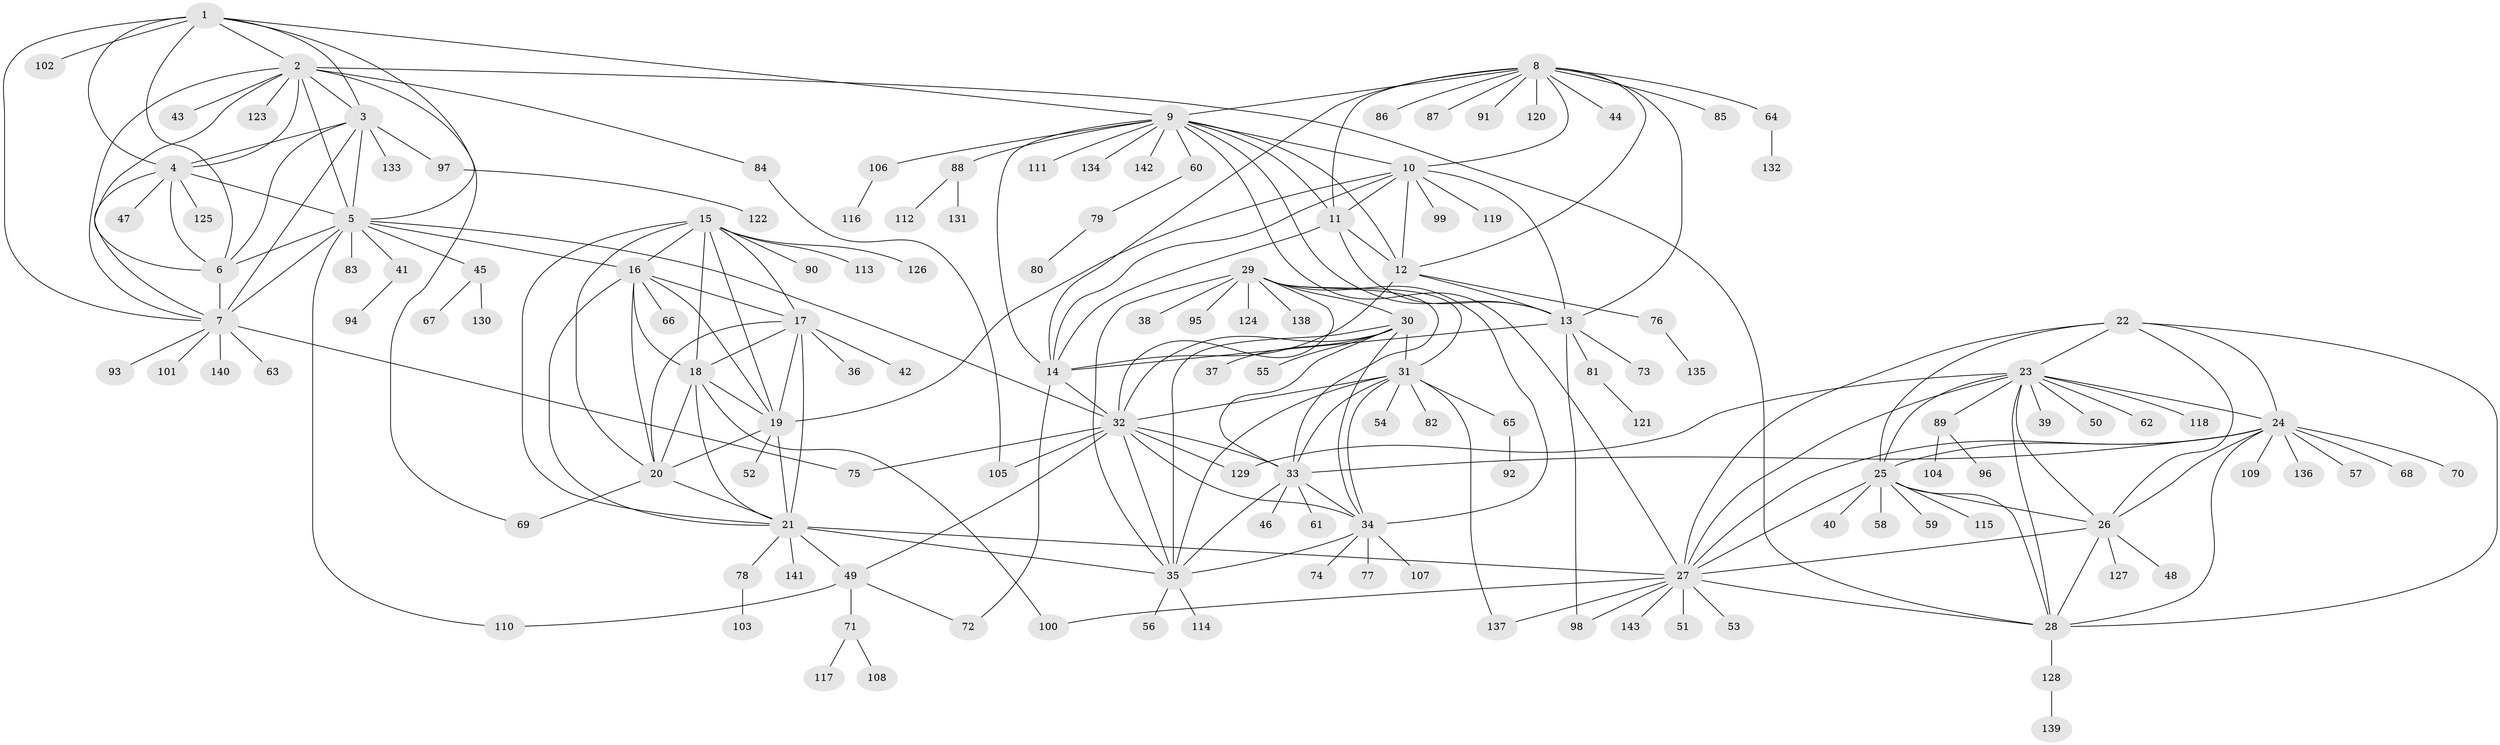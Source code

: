 // coarse degree distribution, {7: 0.1388888888888889, 9: 0.027777777777777776, 11: 0.027777777777777776, 6: 0.05555555555555555, 8: 0.041666666666666664, 5: 0.041666666666666664, 12: 0.027777777777777776, 13: 0.013888888888888888, 1: 0.4722222222222222, 2: 0.1527777777777778}
// Generated by graph-tools (version 1.1) at 2025/52/03/04/25 22:52:41]
// undirected, 143 vertices, 233 edges
graph export_dot {
  node [color=gray90,style=filled];
  1;
  2;
  3;
  4;
  5;
  6;
  7;
  8;
  9;
  10;
  11;
  12;
  13;
  14;
  15;
  16;
  17;
  18;
  19;
  20;
  21;
  22;
  23;
  24;
  25;
  26;
  27;
  28;
  29;
  30;
  31;
  32;
  33;
  34;
  35;
  36;
  37;
  38;
  39;
  40;
  41;
  42;
  43;
  44;
  45;
  46;
  47;
  48;
  49;
  50;
  51;
  52;
  53;
  54;
  55;
  56;
  57;
  58;
  59;
  60;
  61;
  62;
  63;
  64;
  65;
  66;
  67;
  68;
  69;
  70;
  71;
  72;
  73;
  74;
  75;
  76;
  77;
  78;
  79;
  80;
  81;
  82;
  83;
  84;
  85;
  86;
  87;
  88;
  89;
  90;
  91;
  92;
  93;
  94;
  95;
  96;
  97;
  98;
  99;
  100;
  101;
  102;
  103;
  104;
  105;
  106;
  107;
  108;
  109;
  110;
  111;
  112;
  113;
  114;
  115;
  116;
  117;
  118;
  119;
  120;
  121;
  122;
  123;
  124;
  125;
  126;
  127;
  128;
  129;
  130;
  131;
  132;
  133;
  134;
  135;
  136;
  137;
  138;
  139;
  140;
  141;
  142;
  143;
  1 -- 2;
  1 -- 3;
  1 -- 4;
  1 -- 5;
  1 -- 6;
  1 -- 7;
  1 -- 9;
  1 -- 102;
  2 -- 3;
  2 -- 4;
  2 -- 5;
  2 -- 6;
  2 -- 7;
  2 -- 28;
  2 -- 43;
  2 -- 69;
  2 -- 84;
  2 -- 123;
  3 -- 4;
  3 -- 5;
  3 -- 6;
  3 -- 7;
  3 -- 97;
  3 -- 133;
  4 -- 5;
  4 -- 6;
  4 -- 7;
  4 -- 47;
  4 -- 125;
  5 -- 6;
  5 -- 7;
  5 -- 16;
  5 -- 32;
  5 -- 41;
  5 -- 45;
  5 -- 83;
  5 -- 110;
  6 -- 7;
  7 -- 63;
  7 -- 75;
  7 -- 93;
  7 -- 101;
  7 -- 140;
  8 -- 9;
  8 -- 10;
  8 -- 11;
  8 -- 12;
  8 -- 13;
  8 -- 14;
  8 -- 44;
  8 -- 64;
  8 -- 85;
  8 -- 86;
  8 -- 87;
  8 -- 91;
  8 -- 120;
  9 -- 10;
  9 -- 11;
  9 -- 12;
  9 -- 13;
  9 -- 14;
  9 -- 27;
  9 -- 60;
  9 -- 88;
  9 -- 106;
  9 -- 111;
  9 -- 134;
  9 -- 142;
  10 -- 11;
  10 -- 12;
  10 -- 13;
  10 -- 14;
  10 -- 19;
  10 -- 99;
  10 -- 119;
  11 -- 12;
  11 -- 13;
  11 -- 14;
  12 -- 13;
  12 -- 14;
  12 -- 76;
  13 -- 14;
  13 -- 73;
  13 -- 81;
  13 -- 98;
  14 -- 32;
  14 -- 72;
  15 -- 16;
  15 -- 17;
  15 -- 18;
  15 -- 19;
  15 -- 20;
  15 -- 21;
  15 -- 90;
  15 -- 113;
  15 -- 126;
  16 -- 17;
  16 -- 18;
  16 -- 19;
  16 -- 20;
  16 -- 21;
  16 -- 66;
  17 -- 18;
  17 -- 19;
  17 -- 20;
  17 -- 21;
  17 -- 36;
  17 -- 42;
  18 -- 19;
  18 -- 20;
  18 -- 21;
  18 -- 100;
  19 -- 20;
  19 -- 21;
  19 -- 52;
  20 -- 21;
  20 -- 69;
  21 -- 27;
  21 -- 35;
  21 -- 49;
  21 -- 78;
  21 -- 141;
  22 -- 23;
  22 -- 24;
  22 -- 25;
  22 -- 26;
  22 -- 27;
  22 -- 28;
  23 -- 24;
  23 -- 25;
  23 -- 26;
  23 -- 27;
  23 -- 28;
  23 -- 39;
  23 -- 50;
  23 -- 62;
  23 -- 89;
  23 -- 118;
  23 -- 129;
  24 -- 25;
  24 -- 26;
  24 -- 27;
  24 -- 28;
  24 -- 33;
  24 -- 57;
  24 -- 68;
  24 -- 70;
  24 -- 109;
  24 -- 136;
  25 -- 26;
  25 -- 27;
  25 -- 28;
  25 -- 40;
  25 -- 58;
  25 -- 59;
  25 -- 115;
  26 -- 27;
  26 -- 28;
  26 -- 48;
  26 -- 127;
  27 -- 28;
  27 -- 51;
  27 -- 53;
  27 -- 98;
  27 -- 100;
  27 -- 137;
  27 -- 143;
  28 -- 128;
  29 -- 30;
  29 -- 31;
  29 -- 32;
  29 -- 33;
  29 -- 34;
  29 -- 35;
  29 -- 38;
  29 -- 95;
  29 -- 124;
  29 -- 138;
  30 -- 31;
  30 -- 32;
  30 -- 33;
  30 -- 34;
  30 -- 35;
  30 -- 37;
  30 -- 55;
  31 -- 32;
  31 -- 33;
  31 -- 34;
  31 -- 35;
  31 -- 54;
  31 -- 65;
  31 -- 82;
  31 -- 137;
  32 -- 33;
  32 -- 34;
  32 -- 35;
  32 -- 49;
  32 -- 75;
  32 -- 105;
  32 -- 129;
  33 -- 34;
  33 -- 35;
  33 -- 46;
  33 -- 61;
  34 -- 35;
  34 -- 74;
  34 -- 77;
  34 -- 107;
  35 -- 56;
  35 -- 114;
  41 -- 94;
  45 -- 67;
  45 -- 130;
  49 -- 71;
  49 -- 72;
  49 -- 110;
  60 -- 79;
  64 -- 132;
  65 -- 92;
  71 -- 108;
  71 -- 117;
  76 -- 135;
  78 -- 103;
  79 -- 80;
  81 -- 121;
  84 -- 105;
  88 -- 112;
  88 -- 131;
  89 -- 96;
  89 -- 104;
  97 -- 122;
  106 -- 116;
  128 -- 139;
}
